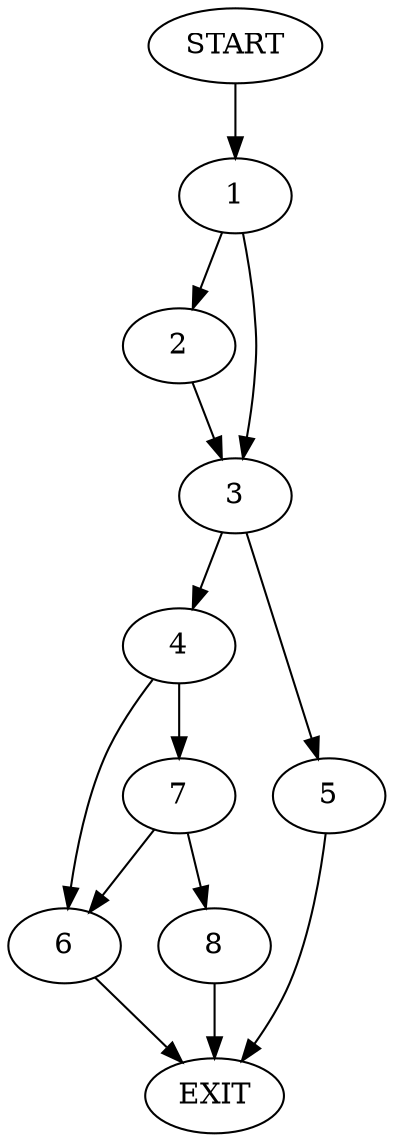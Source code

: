 digraph {
0 [label="START"]
9 [label="EXIT"]
0 -> 1
1 -> 2
1 -> 3
3 -> 4
3 -> 5
2 -> 3
5 -> 9
4 -> 6
4 -> 7
7 -> 6
7 -> 8
6 -> 9
8 -> 9
}
